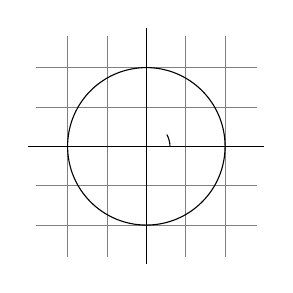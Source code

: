 \begin{tikzpicture}
  \draw[step=.5cm,gray,very thin] (-1.4,-1.4) grid (1.4,1.4);
  \draw (-1.5,0) -- (1.5,0);
  \draw (0,-1.5) -- (0,1.5);
  \draw (0,0) circle [radius=1cm];
  \draw (3mm,0mm) arc [start angle=0, end angle=30, radius=3mm];
\end{tikzpicture}